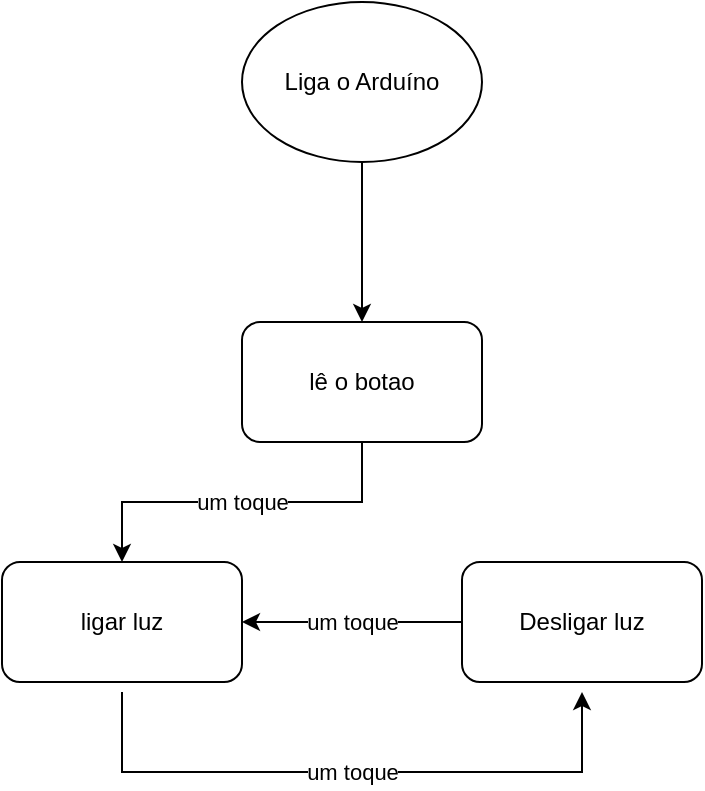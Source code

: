<mxfile version="14.6.13" type="github">
  <diagram id="bk0U1804CkLuLiwSPK4v" name="Page-1">
    <mxGraphModel dx="1066" dy="503" grid="1" gridSize="10" guides="1" tooltips="1" connect="1" arrows="1" fold="1" page="1" pageScale="1" pageWidth="827" pageHeight="1169" math="0" shadow="0">
      <root>
        <mxCell id="0" />
        <mxCell id="1" parent="0" />
        <mxCell id="eypvEDtw8LCNltwt5FSm-7" style="edgeStyle=orthogonalEdgeStyle;rounded=0;orthogonalLoop=1;jettySize=auto;html=1;entryX=0.5;entryY=0;entryDx=0;entryDy=0;" parent="1" source="eypvEDtw8LCNltwt5FSm-1" target="eypvEDtw8LCNltwt5FSm-2" edge="1">
          <mxGeometry relative="1" as="geometry" />
        </mxCell>
        <mxCell id="eypvEDtw8LCNltwt5FSm-1" value="Liga o Arduíno" style="ellipse;whiteSpace=wrap;html=1;" parent="1" vertex="1">
          <mxGeometry x="340" y="220" width="120" height="80" as="geometry" />
        </mxCell>
        <mxCell id="eypvEDtw8LCNltwt5FSm-8" value="um toque" style="edgeStyle=orthogonalEdgeStyle;rounded=0;orthogonalLoop=1;jettySize=auto;html=1;entryX=0.5;entryY=0;entryDx=0;entryDy=0;" parent="1" source="eypvEDtw8LCNltwt5FSm-2" target="eypvEDtw8LCNltwt5FSm-3" edge="1">
          <mxGeometry relative="1" as="geometry" />
        </mxCell>
        <mxCell id="eypvEDtw8LCNltwt5FSm-2" value="lê o botao" style="rounded=1;whiteSpace=wrap;html=1;" parent="1" vertex="1">
          <mxGeometry x="340" y="380" width="120" height="60" as="geometry" />
        </mxCell>
        <mxCell id="j6kIJY48mwB46VG56vxD-1" value="um toque" style="edgeStyle=orthogonalEdgeStyle;rounded=0;orthogonalLoop=1;jettySize=auto;html=1;" edge="1" parent="1">
          <mxGeometry relative="1" as="geometry">
            <mxPoint x="280" y="565" as="sourcePoint" />
            <mxPoint x="510" y="565" as="targetPoint" />
            <Array as="points">
              <mxPoint x="280" y="605" />
              <mxPoint x="510" y="605" />
            </Array>
          </mxGeometry>
        </mxCell>
        <mxCell id="eypvEDtw8LCNltwt5FSm-3" value="ligar luz" style="rounded=1;whiteSpace=wrap;html=1;" parent="1" vertex="1">
          <mxGeometry x="220" y="500" width="120" height="60" as="geometry" />
        </mxCell>
        <mxCell id="j6kIJY48mwB46VG56vxD-3" value="um toque" style="edgeStyle=orthogonalEdgeStyle;rounded=0;orthogonalLoop=1;jettySize=auto;html=1;" edge="1" parent="1" source="eypvEDtw8LCNltwt5FSm-4" target="eypvEDtw8LCNltwt5FSm-3">
          <mxGeometry relative="1" as="geometry" />
        </mxCell>
        <mxCell id="eypvEDtw8LCNltwt5FSm-4" value="Desligar luz" style="rounded=1;whiteSpace=wrap;html=1;" parent="1" vertex="1">
          <mxGeometry x="450" y="500" width="120" height="60" as="geometry" />
        </mxCell>
      </root>
    </mxGraphModel>
  </diagram>
</mxfile>
